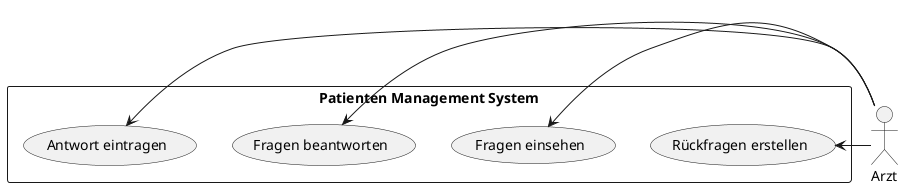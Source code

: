 @startuml
actor Arzt

rectangle "Patienten Management System" as pms{
    (Rückfragen erstellen) as quest
    (Fragen einsehen) as showQ
    (Fragen beantworten) as respond
    (Antwort eintragen) as answer

}

Arzt -left-> quest
Arzt -left-> showQ
Arzt -left-> respond
Arzt -left-> answer


@enduml